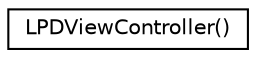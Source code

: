 digraph "Graphical Class Hierarchy"
{
  edge [fontname="Helvetica",fontsize="10",labelfontname="Helvetica",labelfontsize="10"];
  node [fontname="Helvetica",fontsize="10",shape=record];
  rankdir="LR";
  Node0 [label="LPDViewController()",height=0.2,width=0.4,color="black", fillcolor="white", style="filled",URL="$category_l_p_d_view_controller_07_08.html"];
}
